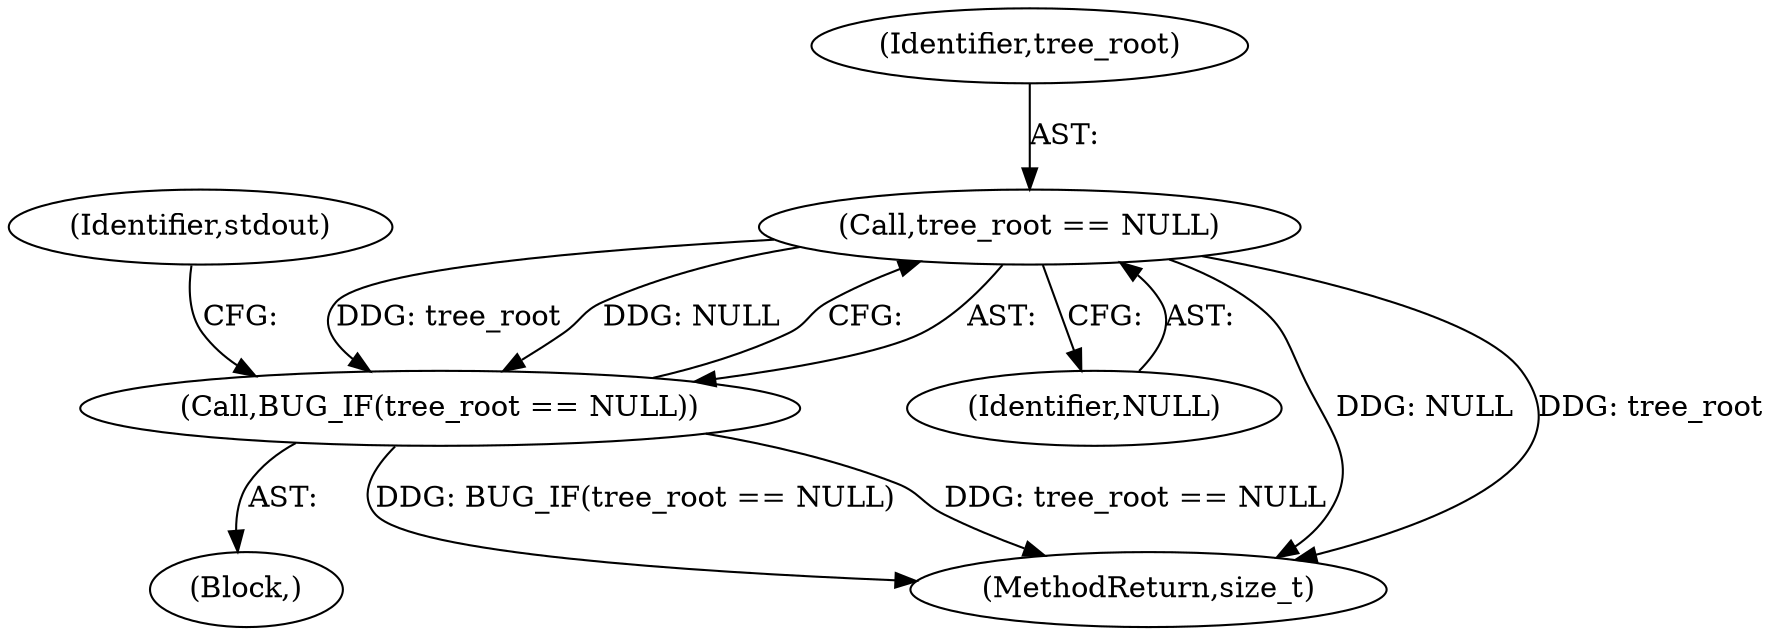 digraph "1_ettercap_626dc56686f15f2dda13c48f78c2a666cb6d8506@del" {
"1000119" [label="(Call,tree_root == NULL)"];
"1000118" [label="(Call,BUG_IF(tree_root == NULL))"];
"1000121" [label="(Identifier,NULL)"];
"1000184" [label="(MethodReturn,size_t)"];
"1000123" [label="(Identifier,stdout)"];
"1000119" [label="(Call,tree_root == NULL)"];
"1000120" [label="(Identifier,tree_root)"];
"1000118" [label="(Call,BUG_IF(tree_root == NULL))"];
"1000108" [label="(Block,)"];
"1000119" -> "1000118"  [label="AST: "];
"1000119" -> "1000121"  [label="CFG: "];
"1000120" -> "1000119"  [label="AST: "];
"1000121" -> "1000119"  [label="AST: "];
"1000118" -> "1000119"  [label="CFG: "];
"1000119" -> "1000184"  [label="DDG: NULL"];
"1000119" -> "1000184"  [label="DDG: tree_root"];
"1000119" -> "1000118"  [label="DDG: tree_root"];
"1000119" -> "1000118"  [label="DDG: NULL"];
"1000118" -> "1000108"  [label="AST: "];
"1000123" -> "1000118"  [label="CFG: "];
"1000118" -> "1000184"  [label="DDG: BUG_IF(tree_root == NULL)"];
"1000118" -> "1000184"  [label="DDG: tree_root == NULL"];
}
